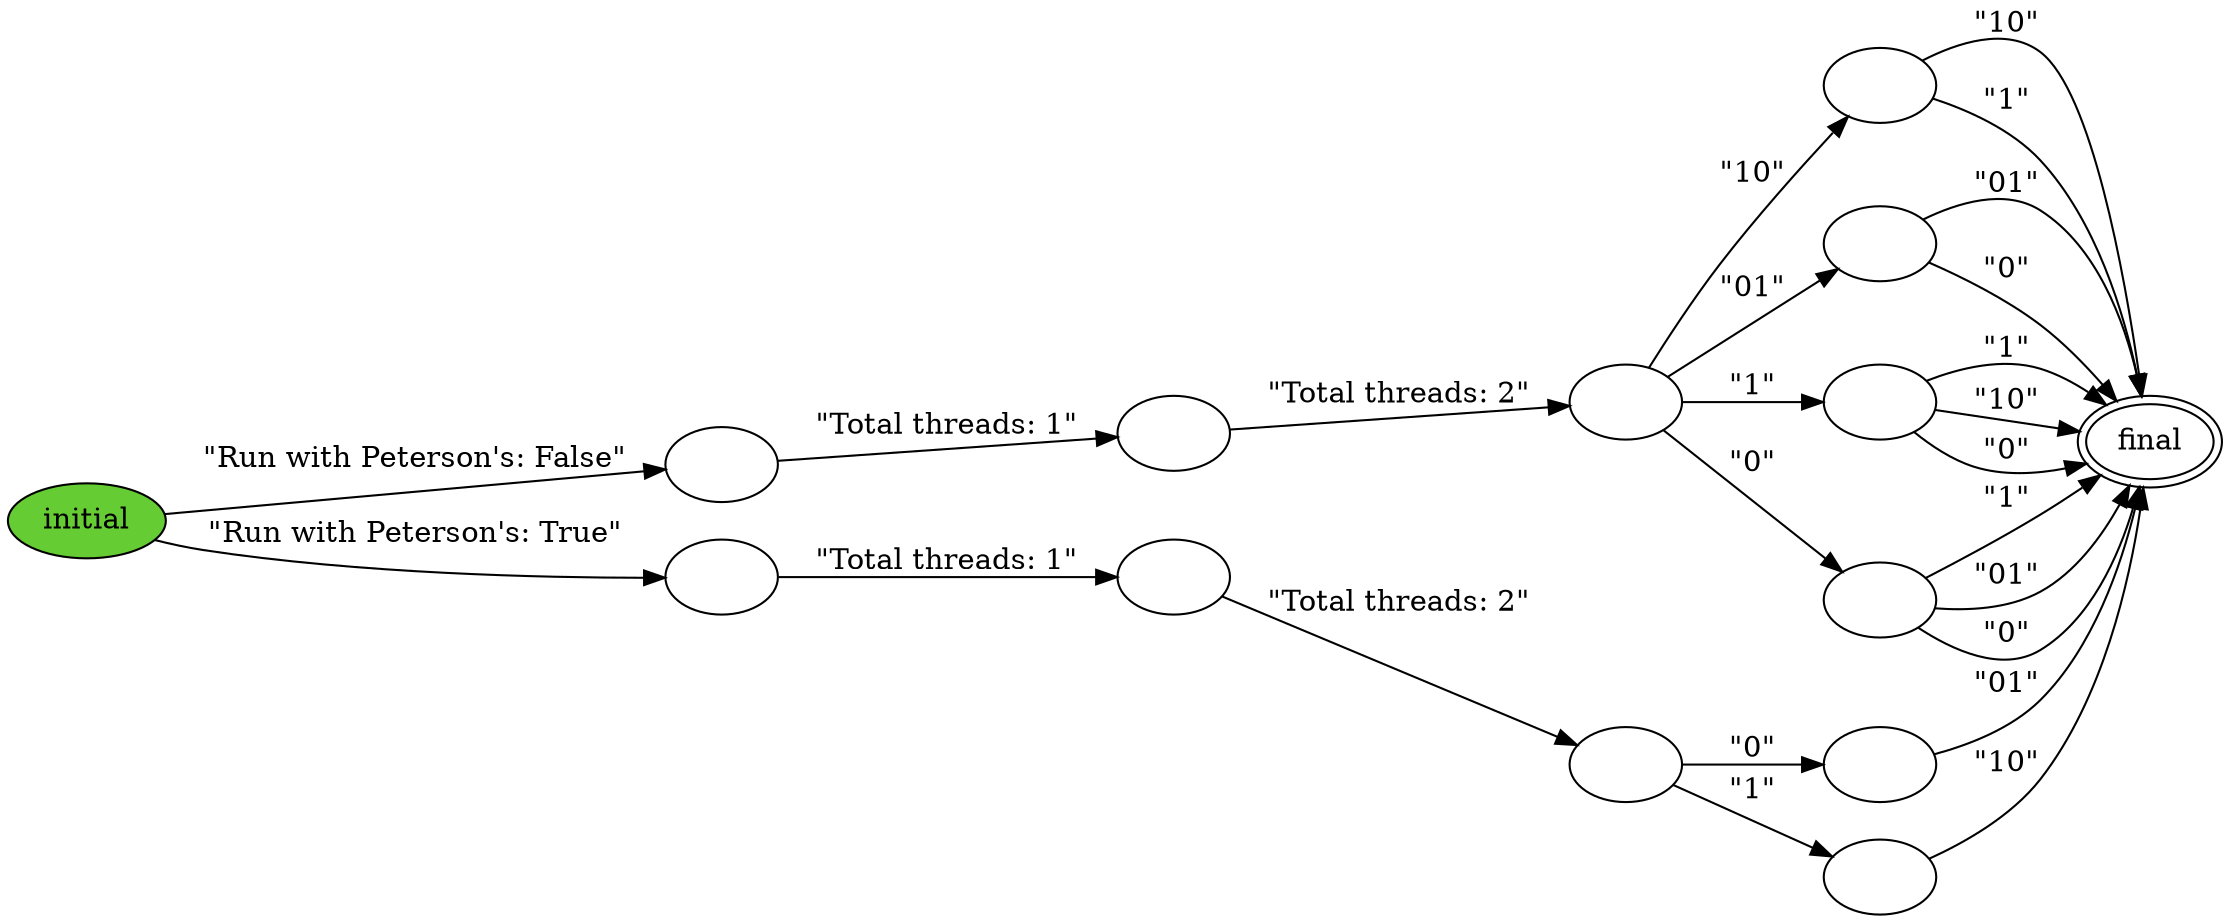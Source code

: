 digraph {
  rankdir = "LR"
  s0 [label=""]
  s1 [label=""]
  s2 [label="initial",style=filled,fillcolor="#66cc33"]
  s3 [label=""]
  s4 [label=""]
  s5 [label=""]
  s6 [label=""]
  s7 [label=""]
  s8 [peripheries=2,label="final"]
  s9 [label=""]
  s10 [label=""]
  s11 [label=""]
  s12 [label=""]
  s13 [label=""]
  s0 -> s8 [label="\"10\""]
  s0 -> s8 [label="\"1\""]
  s6 -> s8 [label="\"01\""]
  s6 -> s8 [label="\"0\""]
  s13 -> s8 [label="\"1\""]
  s13 -> s8 [label="\"01\""]
  s13 -> s8 [label="\"0\""]
  s11 -> s8 [label="\"10\""]
  s9 -> s8 [label="\"1\""]
  s9 -> s8 [label="\"10\""]
  s9 -> s8 [label="\"0\""]
  s5 -> s8 [label="\"01\""]
  s4 -> s6 [label="\"01\""]
  s4 -> s13 [label="\"0\""]
  s4 -> s9 [label="\"1\""]
  s4 -> s0 [label="\"10\""]
  s3 -> s5 [label="\"0\""]
  s3 -> s11 [label="\"1\""]
  s7 -> s4 [label="\"Total threads: 2\""]
  s1 -> s3 [label="\"Total threads: 2\""]
  s12 -> s1 [label="\"Total threads: 1\""]
  s10 -> s7 [label="\"Total threads: 1\""]
  s2 -> s12 [label="\"Run with Peterson's: True\""]
  s2 -> s10 [label="\"Run with Peterson's: False\""]
}
